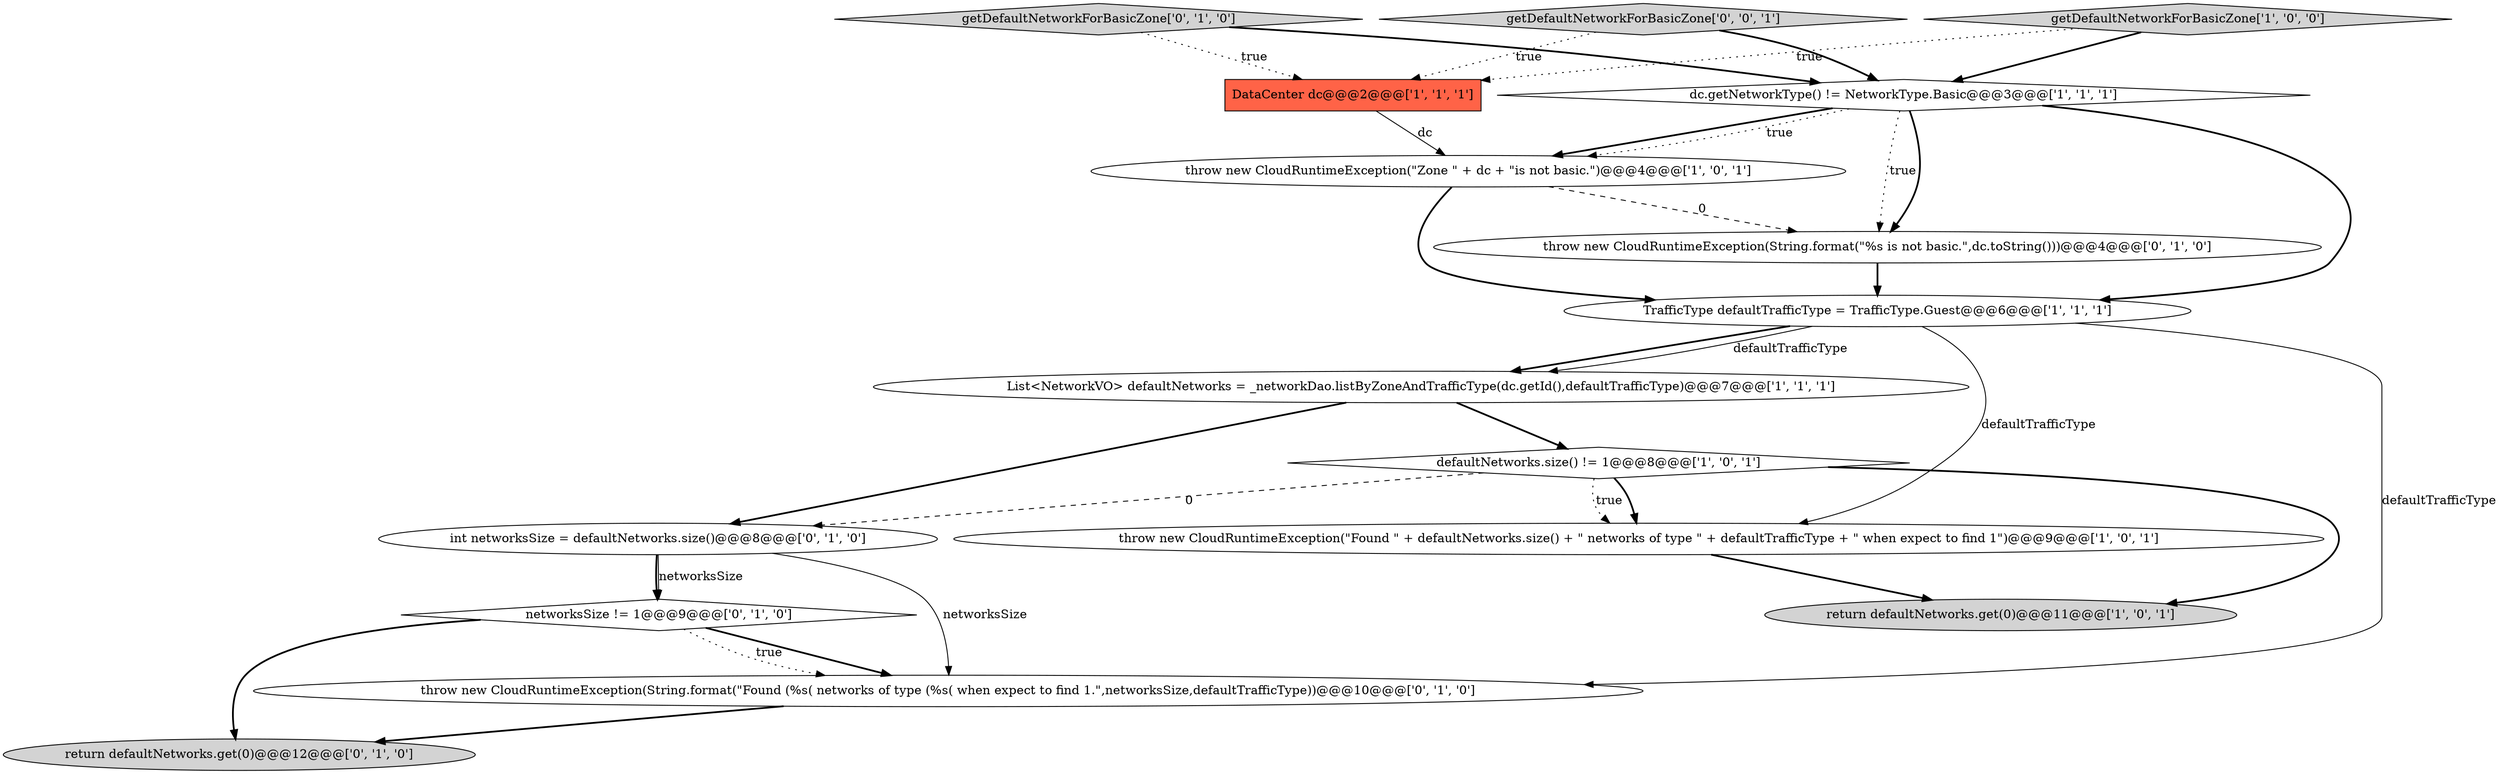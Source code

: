 digraph {
12 [style = filled, label = "getDefaultNetworkForBasicZone['0', '1', '0']", fillcolor = lightgray, shape = diamond image = "AAA0AAABBB2BBB"];
6 [style = filled, label = "defaultNetworks.size() != 1@@@8@@@['1', '0', '1']", fillcolor = white, shape = diamond image = "AAA0AAABBB1BBB"];
11 [style = filled, label = "int networksSize = defaultNetworks.size()@@@8@@@['0', '1', '0']", fillcolor = white, shape = ellipse image = "AAA1AAABBB2BBB"];
2 [style = filled, label = "dc.getNetworkType() != NetworkType.Basic@@@3@@@['1', '1', '1']", fillcolor = white, shape = diamond image = "AAA0AAABBB1BBB"];
15 [style = filled, label = "getDefaultNetworkForBasicZone['0', '0', '1']", fillcolor = lightgray, shape = diamond image = "AAA0AAABBB3BBB"];
4 [style = filled, label = "return defaultNetworks.get(0)@@@11@@@['1', '0', '1']", fillcolor = lightgray, shape = ellipse image = "AAA0AAABBB1BBB"];
9 [style = filled, label = "throw new CloudRuntimeException(String.format(\"Found (%s( networks of type (%s( when expect to find 1.\",networksSize,defaultTrafficType))@@@10@@@['0', '1', '0']", fillcolor = white, shape = ellipse image = "AAA1AAABBB2BBB"];
0 [style = filled, label = "List<NetworkVO> defaultNetworks = _networkDao.listByZoneAndTrafficType(dc.getId(),defaultTrafficType)@@@7@@@['1', '1', '1']", fillcolor = white, shape = ellipse image = "AAA0AAABBB1BBB"];
1 [style = filled, label = "DataCenter dc@@@2@@@['1', '1', '1']", fillcolor = tomato, shape = box image = "AAA0AAABBB1BBB"];
8 [style = filled, label = "throw new CloudRuntimeException(\"Found \" + defaultNetworks.size() + \" networks of type \" + defaultTrafficType + \" when expect to find 1\")@@@9@@@['1', '0', '1']", fillcolor = white, shape = ellipse image = "AAA0AAABBB1BBB"];
13 [style = filled, label = "return defaultNetworks.get(0)@@@12@@@['0', '1', '0']", fillcolor = lightgray, shape = ellipse image = "AAA0AAABBB2BBB"];
7 [style = filled, label = "TrafficType defaultTrafficType = TrafficType.Guest@@@6@@@['1', '1', '1']", fillcolor = white, shape = ellipse image = "AAA0AAABBB1BBB"];
3 [style = filled, label = "getDefaultNetworkForBasicZone['1', '0', '0']", fillcolor = lightgray, shape = diamond image = "AAA0AAABBB1BBB"];
5 [style = filled, label = "throw new CloudRuntimeException(\"Zone \" + dc + \"is not basic.\")@@@4@@@['1', '0', '1']", fillcolor = white, shape = ellipse image = "AAA0AAABBB1BBB"];
14 [style = filled, label = "throw new CloudRuntimeException(String.format(\"%s is not basic.\",dc.toString()))@@@4@@@['0', '1', '0']", fillcolor = white, shape = ellipse image = "AAA1AAABBB2BBB"];
10 [style = filled, label = "networksSize != 1@@@9@@@['0', '1', '0']", fillcolor = white, shape = diamond image = "AAA0AAABBB2BBB"];
0->6 [style = bold, label=""];
14->7 [style = bold, label=""];
6->4 [style = bold, label=""];
5->14 [style = dashed, label="0"];
8->4 [style = bold, label=""];
3->1 [style = dotted, label="true"];
2->7 [style = bold, label=""];
3->2 [style = bold, label=""];
2->5 [style = bold, label=""];
15->1 [style = dotted, label="true"];
7->8 [style = solid, label="defaultTrafficType"];
10->9 [style = bold, label=""];
12->2 [style = bold, label=""];
2->5 [style = dotted, label="true"];
9->13 [style = bold, label=""];
1->5 [style = solid, label="dc"];
2->14 [style = dotted, label="true"];
6->8 [style = bold, label=""];
0->11 [style = bold, label=""];
11->10 [style = solid, label="networksSize"];
15->2 [style = bold, label=""];
11->9 [style = solid, label="networksSize"];
6->8 [style = dotted, label="true"];
11->10 [style = bold, label=""];
10->13 [style = bold, label=""];
7->0 [style = bold, label=""];
7->0 [style = solid, label="defaultTrafficType"];
7->9 [style = solid, label="defaultTrafficType"];
2->14 [style = bold, label=""];
6->11 [style = dashed, label="0"];
12->1 [style = dotted, label="true"];
10->9 [style = dotted, label="true"];
5->7 [style = bold, label=""];
}

